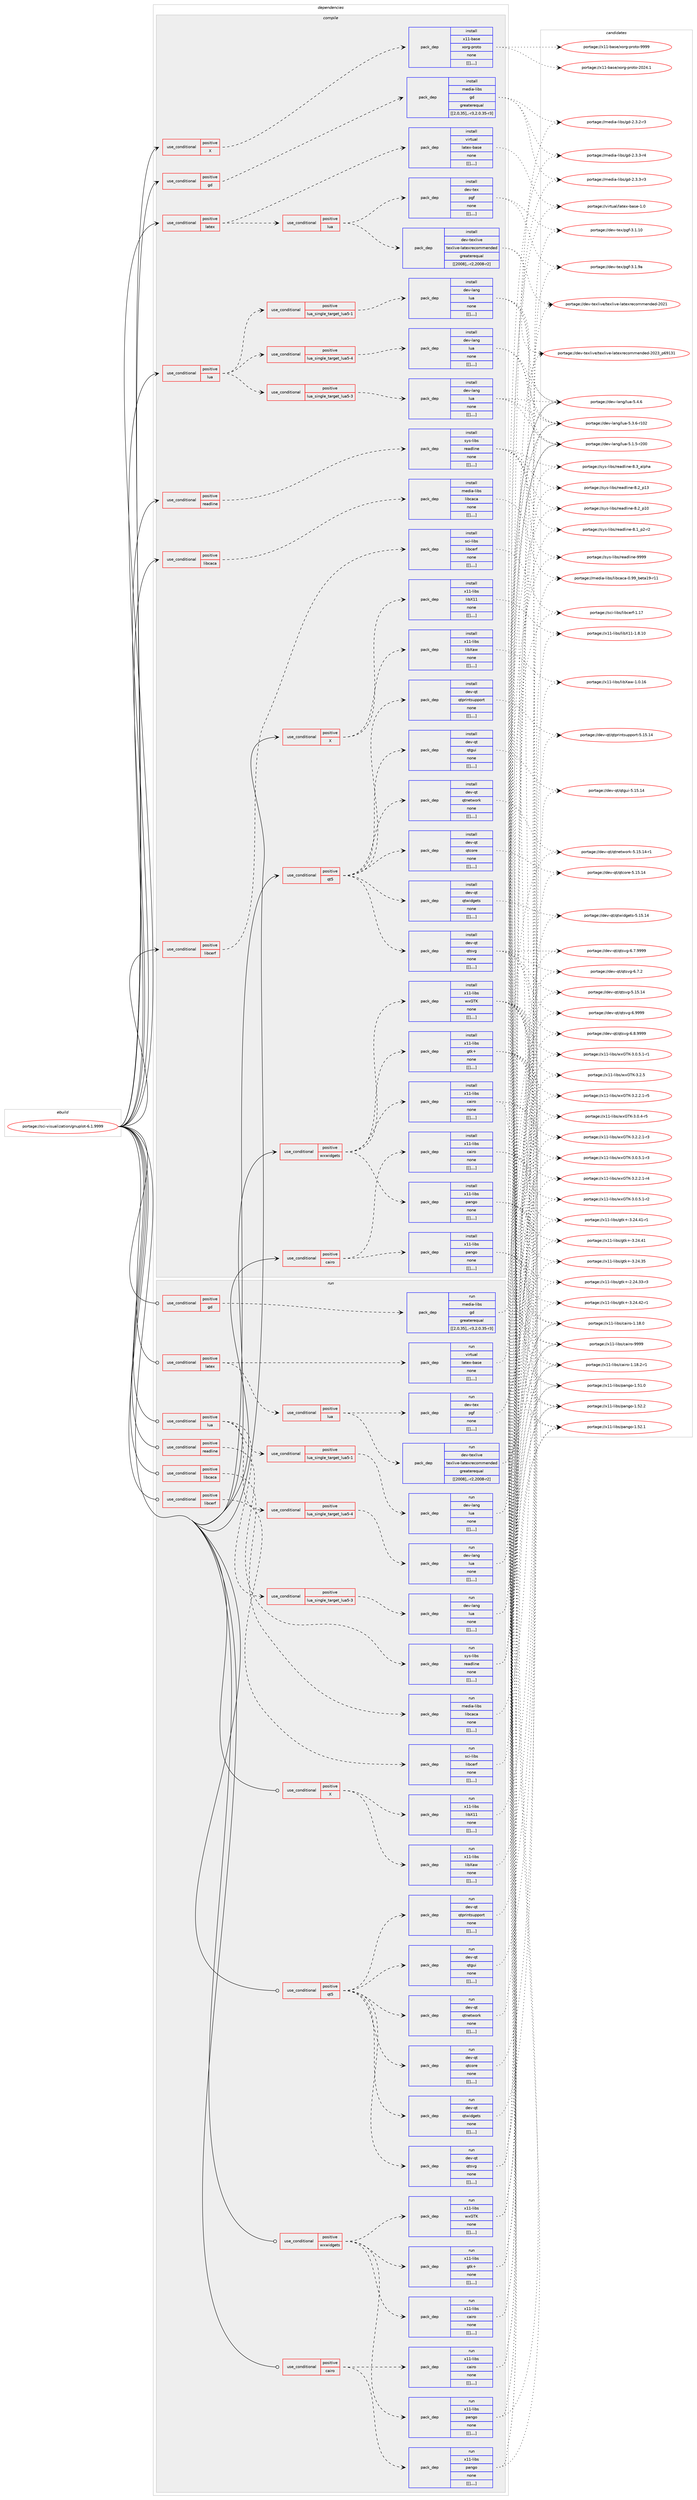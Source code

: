digraph prolog {

# *************
# Graph options
# *************

newrank=true;
concentrate=true;
compound=true;
graph [rankdir=LR,fontname=Helvetica,fontsize=10,ranksep=1.5];#, ranksep=2.5, nodesep=0.2];
edge  [arrowhead=vee];
node  [fontname=Helvetica,fontsize=10];

# **********
# The ebuild
# **********

subgraph cluster_leftcol {
color=gray;
label=<<i>ebuild</i>>;
id [label="portage://sci-visualization/gnuplot-6.1.9999", color=red, width=4, href="../sci-visualization/gnuplot-6.1.9999.svg"];
}

# ****************
# The dependencies
# ****************

subgraph cluster_midcol {
color=gray;
label=<<i>dependencies</i>>;
subgraph cluster_compile {
fillcolor="#eeeeee";
style=filled;
label=<<i>compile</i>>;
subgraph cond5518 {
dependency14896 [label=<<TABLE BORDER="0" CELLBORDER="1" CELLSPACING="0" CELLPADDING="4"><TR><TD ROWSPAN="3" CELLPADDING="10">use_conditional</TD></TR><TR><TD>positive</TD></TR><TR><TD>X</TD></TR></TABLE>>, shape=none, color=red];
subgraph pack9330 {
dependency14897 [label=<<TABLE BORDER="0" CELLBORDER="1" CELLSPACING="0" CELLPADDING="4" WIDTH="220"><TR><TD ROWSPAN="6" CELLPADDING="30">pack_dep</TD></TR><TR><TD WIDTH="110">install</TD></TR><TR><TD>x11-base</TD></TR><TR><TD>xorg-proto</TD></TR><TR><TD>none</TD></TR><TR><TD>[[],,,,]</TD></TR></TABLE>>, shape=none, color=blue];
}
dependency14896:e -> dependency14897:w [weight=20,style="dashed",arrowhead="vee"];
}
id:e -> dependency14896:w [weight=20,style="solid",arrowhead="vee"];
subgraph cond5519 {
dependency14898 [label=<<TABLE BORDER="0" CELLBORDER="1" CELLSPACING="0" CELLPADDING="4"><TR><TD ROWSPAN="3" CELLPADDING="10">use_conditional</TD></TR><TR><TD>positive</TD></TR><TR><TD>X</TD></TR></TABLE>>, shape=none, color=red];
subgraph pack9331 {
dependency14899 [label=<<TABLE BORDER="0" CELLBORDER="1" CELLSPACING="0" CELLPADDING="4" WIDTH="220"><TR><TD ROWSPAN="6" CELLPADDING="30">pack_dep</TD></TR><TR><TD WIDTH="110">install</TD></TR><TR><TD>x11-libs</TD></TR><TR><TD>libX11</TD></TR><TR><TD>none</TD></TR><TR><TD>[[],,,,]</TD></TR></TABLE>>, shape=none, color=blue];
}
dependency14898:e -> dependency14899:w [weight=20,style="dashed",arrowhead="vee"];
subgraph pack9332 {
dependency14900 [label=<<TABLE BORDER="0" CELLBORDER="1" CELLSPACING="0" CELLPADDING="4" WIDTH="220"><TR><TD ROWSPAN="6" CELLPADDING="30">pack_dep</TD></TR><TR><TD WIDTH="110">install</TD></TR><TR><TD>x11-libs</TD></TR><TR><TD>libXaw</TD></TR><TR><TD>none</TD></TR><TR><TD>[[],,,,]</TD></TR></TABLE>>, shape=none, color=blue];
}
dependency14898:e -> dependency14900:w [weight=20,style="dashed",arrowhead="vee"];
}
id:e -> dependency14898:w [weight=20,style="solid",arrowhead="vee"];
subgraph cond5520 {
dependency14901 [label=<<TABLE BORDER="0" CELLBORDER="1" CELLSPACING="0" CELLPADDING="4"><TR><TD ROWSPAN="3" CELLPADDING="10">use_conditional</TD></TR><TR><TD>positive</TD></TR><TR><TD>cairo</TD></TR></TABLE>>, shape=none, color=red];
subgraph pack9333 {
dependency14902 [label=<<TABLE BORDER="0" CELLBORDER="1" CELLSPACING="0" CELLPADDING="4" WIDTH="220"><TR><TD ROWSPAN="6" CELLPADDING="30">pack_dep</TD></TR><TR><TD WIDTH="110">install</TD></TR><TR><TD>x11-libs</TD></TR><TR><TD>cairo</TD></TR><TR><TD>none</TD></TR><TR><TD>[[],,,,]</TD></TR></TABLE>>, shape=none, color=blue];
}
dependency14901:e -> dependency14902:w [weight=20,style="dashed",arrowhead="vee"];
subgraph pack9334 {
dependency14903 [label=<<TABLE BORDER="0" CELLBORDER="1" CELLSPACING="0" CELLPADDING="4" WIDTH="220"><TR><TD ROWSPAN="6" CELLPADDING="30">pack_dep</TD></TR><TR><TD WIDTH="110">install</TD></TR><TR><TD>x11-libs</TD></TR><TR><TD>pango</TD></TR><TR><TD>none</TD></TR><TR><TD>[[],,,,]</TD></TR></TABLE>>, shape=none, color=blue];
}
dependency14901:e -> dependency14903:w [weight=20,style="dashed",arrowhead="vee"];
}
id:e -> dependency14901:w [weight=20,style="solid",arrowhead="vee"];
subgraph cond5521 {
dependency14904 [label=<<TABLE BORDER="0" CELLBORDER="1" CELLSPACING="0" CELLPADDING="4"><TR><TD ROWSPAN="3" CELLPADDING="10">use_conditional</TD></TR><TR><TD>positive</TD></TR><TR><TD>gd</TD></TR></TABLE>>, shape=none, color=red];
subgraph pack9335 {
dependency14905 [label=<<TABLE BORDER="0" CELLBORDER="1" CELLSPACING="0" CELLPADDING="4" WIDTH="220"><TR><TD ROWSPAN="6" CELLPADDING="30">pack_dep</TD></TR><TR><TD WIDTH="110">install</TD></TR><TR><TD>media-libs</TD></TR><TR><TD>gd</TD></TR><TR><TD>greaterequal</TD></TR><TR><TD>[[2,0,35],,-r3,2.0.35-r3]</TD></TR></TABLE>>, shape=none, color=blue];
}
dependency14904:e -> dependency14905:w [weight=20,style="dashed",arrowhead="vee"];
}
id:e -> dependency14904:w [weight=20,style="solid",arrowhead="vee"];
subgraph cond5522 {
dependency14906 [label=<<TABLE BORDER="0" CELLBORDER="1" CELLSPACING="0" CELLPADDING="4"><TR><TD ROWSPAN="3" CELLPADDING="10">use_conditional</TD></TR><TR><TD>positive</TD></TR><TR><TD>latex</TD></TR></TABLE>>, shape=none, color=red];
subgraph pack9336 {
dependency14907 [label=<<TABLE BORDER="0" CELLBORDER="1" CELLSPACING="0" CELLPADDING="4" WIDTH="220"><TR><TD ROWSPAN="6" CELLPADDING="30">pack_dep</TD></TR><TR><TD WIDTH="110">install</TD></TR><TR><TD>virtual</TD></TR><TR><TD>latex-base</TD></TR><TR><TD>none</TD></TR><TR><TD>[[],,,,]</TD></TR></TABLE>>, shape=none, color=blue];
}
dependency14906:e -> dependency14907:w [weight=20,style="dashed",arrowhead="vee"];
subgraph cond5523 {
dependency14908 [label=<<TABLE BORDER="0" CELLBORDER="1" CELLSPACING="0" CELLPADDING="4"><TR><TD ROWSPAN="3" CELLPADDING="10">use_conditional</TD></TR><TR><TD>positive</TD></TR><TR><TD>lua</TD></TR></TABLE>>, shape=none, color=red];
subgraph pack9337 {
dependency14909 [label=<<TABLE BORDER="0" CELLBORDER="1" CELLSPACING="0" CELLPADDING="4" WIDTH="220"><TR><TD ROWSPAN="6" CELLPADDING="30">pack_dep</TD></TR><TR><TD WIDTH="110">install</TD></TR><TR><TD>dev-tex</TD></TR><TR><TD>pgf</TD></TR><TR><TD>none</TD></TR><TR><TD>[[],,,,]</TD></TR></TABLE>>, shape=none, color=blue];
}
dependency14908:e -> dependency14909:w [weight=20,style="dashed",arrowhead="vee"];
subgraph pack9338 {
dependency14910 [label=<<TABLE BORDER="0" CELLBORDER="1" CELLSPACING="0" CELLPADDING="4" WIDTH="220"><TR><TD ROWSPAN="6" CELLPADDING="30">pack_dep</TD></TR><TR><TD WIDTH="110">install</TD></TR><TR><TD>dev-texlive</TD></TR><TR><TD>texlive-latexrecommended</TD></TR><TR><TD>greaterequal</TD></TR><TR><TD>[[2008],,-r2,2008-r2]</TD></TR></TABLE>>, shape=none, color=blue];
}
dependency14908:e -> dependency14910:w [weight=20,style="dashed",arrowhead="vee"];
}
dependency14906:e -> dependency14908:w [weight=20,style="dashed",arrowhead="vee"];
}
id:e -> dependency14906:w [weight=20,style="solid",arrowhead="vee"];
subgraph cond5524 {
dependency14911 [label=<<TABLE BORDER="0" CELLBORDER="1" CELLSPACING="0" CELLPADDING="4"><TR><TD ROWSPAN="3" CELLPADDING="10">use_conditional</TD></TR><TR><TD>positive</TD></TR><TR><TD>libcaca</TD></TR></TABLE>>, shape=none, color=red];
subgraph pack9339 {
dependency14912 [label=<<TABLE BORDER="0" CELLBORDER="1" CELLSPACING="0" CELLPADDING="4" WIDTH="220"><TR><TD ROWSPAN="6" CELLPADDING="30">pack_dep</TD></TR><TR><TD WIDTH="110">install</TD></TR><TR><TD>media-libs</TD></TR><TR><TD>libcaca</TD></TR><TR><TD>none</TD></TR><TR><TD>[[],,,,]</TD></TR></TABLE>>, shape=none, color=blue];
}
dependency14911:e -> dependency14912:w [weight=20,style="dashed",arrowhead="vee"];
}
id:e -> dependency14911:w [weight=20,style="solid",arrowhead="vee"];
subgraph cond5525 {
dependency14913 [label=<<TABLE BORDER="0" CELLBORDER="1" CELLSPACING="0" CELLPADDING="4"><TR><TD ROWSPAN="3" CELLPADDING="10">use_conditional</TD></TR><TR><TD>positive</TD></TR><TR><TD>libcerf</TD></TR></TABLE>>, shape=none, color=red];
subgraph pack9340 {
dependency14914 [label=<<TABLE BORDER="0" CELLBORDER="1" CELLSPACING="0" CELLPADDING="4" WIDTH="220"><TR><TD ROWSPAN="6" CELLPADDING="30">pack_dep</TD></TR><TR><TD WIDTH="110">install</TD></TR><TR><TD>sci-libs</TD></TR><TR><TD>libcerf</TD></TR><TR><TD>none</TD></TR><TR><TD>[[],,,,]</TD></TR></TABLE>>, shape=none, color=blue];
}
dependency14913:e -> dependency14914:w [weight=20,style="dashed",arrowhead="vee"];
}
id:e -> dependency14913:w [weight=20,style="solid",arrowhead="vee"];
subgraph cond5526 {
dependency14915 [label=<<TABLE BORDER="0" CELLBORDER="1" CELLSPACING="0" CELLPADDING="4"><TR><TD ROWSPAN="3" CELLPADDING="10">use_conditional</TD></TR><TR><TD>positive</TD></TR><TR><TD>lua</TD></TR></TABLE>>, shape=none, color=red];
subgraph cond5527 {
dependency14916 [label=<<TABLE BORDER="0" CELLBORDER="1" CELLSPACING="0" CELLPADDING="4"><TR><TD ROWSPAN="3" CELLPADDING="10">use_conditional</TD></TR><TR><TD>positive</TD></TR><TR><TD>lua_single_target_lua5-1</TD></TR></TABLE>>, shape=none, color=red];
subgraph pack9341 {
dependency14917 [label=<<TABLE BORDER="0" CELLBORDER="1" CELLSPACING="0" CELLPADDING="4" WIDTH="220"><TR><TD ROWSPAN="6" CELLPADDING="30">pack_dep</TD></TR><TR><TD WIDTH="110">install</TD></TR><TR><TD>dev-lang</TD></TR><TR><TD>lua</TD></TR><TR><TD>none</TD></TR><TR><TD>[[],,,,]</TD></TR></TABLE>>, shape=none, color=blue];
}
dependency14916:e -> dependency14917:w [weight=20,style="dashed",arrowhead="vee"];
}
dependency14915:e -> dependency14916:w [weight=20,style="dashed",arrowhead="vee"];
subgraph cond5528 {
dependency14918 [label=<<TABLE BORDER="0" CELLBORDER="1" CELLSPACING="0" CELLPADDING="4"><TR><TD ROWSPAN="3" CELLPADDING="10">use_conditional</TD></TR><TR><TD>positive</TD></TR><TR><TD>lua_single_target_lua5-3</TD></TR></TABLE>>, shape=none, color=red];
subgraph pack9342 {
dependency14919 [label=<<TABLE BORDER="0" CELLBORDER="1" CELLSPACING="0" CELLPADDING="4" WIDTH="220"><TR><TD ROWSPAN="6" CELLPADDING="30">pack_dep</TD></TR><TR><TD WIDTH="110">install</TD></TR><TR><TD>dev-lang</TD></TR><TR><TD>lua</TD></TR><TR><TD>none</TD></TR><TR><TD>[[],,,,]</TD></TR></TABLE>>, shape=none, color=blue];
}
dependency14918:e -> dependency14919:w [weight=20,style="dashed",arrowhead="vee"];
}
dependency14915:e -> dependency14918:w [weight=20,style="dashed",arrowhead="vee"];
subgraph cond5529 {
dependency14920 [label=<<TABLE BORDER="0" CELLBORDER="1" CELLSPACING="0" CELLPADDING="4"><TR><TD ROWSPAN="3" CELLPADDING="10">use_conditional</TD></TR><TR><TD>positive</TD></TR><TR><TD>lua_single_target_lua5-4</TD></TR></TABLE>>, shape=none, color=red];
subgraph pack9343 {
dependency14921 [label=<<TABLE BORDER="0" CELLBORDER="1" CELLSPACING="0" CELLPADDING="4" WIDTH="220"><TR><TD ROWSPAN="6" CELLPADDING="30">pack_dep</TD></TR><TR><TD WIDTH="110">install</TD></TR><TR><TD>dev-lang</TD></TR><TR><TD>lua</TD></TR><TR><TD>none</TD></TR><TR><TD>[[],,,,]</TD></TR></TABLE>>, shape=none, color=blue];
}
dependency14920:e -> dependency14921:w [weight=20,style="dashed",arrowhead="vee"];
}
dependency14915:e -> dependency14920:w [weight=20,style="dashed",arrowhead="vee"];
}
id:e -> dependency14915:w [weight=20,style="solid",arrowhead="vee"];
subgraph cond5530 {
dependency14922 [label=<<TABLE BORDER="0" CELLBORDER="1" CELLSPACING="0" CELLPADDING="4"><TR><TD ROWSPAN="3" CELLPADDING="10">use_conditional</TD></TR><TR><TD>positive</TD></TR><TR><TD>qt5</TD></TR></TABLE>>, shape=none, color=red];
subgraph pack9344 {
dependency14923 [label=<<TABLE BORDER="0" CELLBORDER="1" CELLSPACING="0" CELLPADDING="4" WIDTH="220"><TR><TD ROWSPAN="6" CELLPADDING="30">pack_dep</TD></TR><TR><TD WIDTH="110">install</TD></TR><TR><TD>dev-qt</TD></TR><TR><TD>qtcore</TD></TR><TR><TD>none</TD></TR><TR><TD>[[],,,,]</TD></TR></TABLE>>, shape=none, color=blue];
}
dependency14922:e -> dependency14923:w [weight=20,style="dashed",arrowhead="vee"];
subgraph pack9345 {
dependency14924 [label=<<TABLE BORDER="0" CELLBORDER="1" CELLSPACING="0" CELLPADDING="4" WIDTH="220"><TR><TD ROWSPAN="6" CELLPADDING="30">pack_dep</TD></TR><TR><TD WIDTH="110">install</TD></TR><TR><TD>dev-qt</TD></TR><TR><TD>qtgui</TD></TR><TR><TD>none</TD></TR><TR><TD>[[],,,,]</TD></TR></TABLE>>, shape=none, color=blue];
}
dependency14922:e -> dependency14924:w [weight=20,style="dashed",arrowhead="vee"];
subgraph pack9346 {
dependency14925 [label=<<TABLE BORDER="0" CELLBORDER="1" CELLSPACING="0" CELLPADDING="4" WIDTH="220"><TR><TD ROWSPAN="6" CELLPADDING="30">pack_dep</TD></TR><TR><TD WIDTH="110">install</TD></TR><TR><TD>dev-qt</TD></TR><TR><TD>qtnetwork</TD></TR><TR><TD>none</TD></TR><TR><TD>[[],,,,]</TD></TR></TABLE>>, shape=none, color=blue];
}
dependency14922:e -> dependency14925:w [weight=20,style="dashed",arrowhead="vee"];
subgraph pack9347 {
dependency14926 [label=<<TABLE BORDER="0" CELLBORDER="1" CELLSPACING="0" CELLPADDING="4" WIDTH="220"><TR><TD ROWSPAN="6" CELLPADDING="30">pack_dep</TD></TR><TR><TD WIDTH="110">install</TD></TR><TR><TD>dev-qt</TD></TR><TR><TD>qtprintsupport</TD></TR><TR><TD>none</TD></TR><TR><TD>[[],,,,]</TD></TR></TABLE>>, shape=none, color=blue];
}
dependency14922:e -> dependency14926:w [weight=20,style="dashed",arrowhead="vee"];
subgraph pack9348 {
dependency14927 [label=<<TABLE BORDER="0" CELLBORDER="1" CELLSPACING="0" CELLPADDING="4" WIDTH="220"><TR><TD ROWSPAN="6" CELLPADDING="30">pack_dep</TD></TR><TR><TD WIDTH="110">install</TD></TR><TR><TD>dev-qt</TD></TR><TR><TD>qtsvg</TD></TR><TR><TD>none</TD></TR><TR><TD>[[],,,,]</TD></TR></TABLE>>, shape=none, color=blue];
}
dependency14922:e -> dependency14927:w [weight=20,style="dashed",arrowhead="vee"];
subgraph pack9349 {
dependency14928 [label=<<TABLE BORDER="0" CELLBORDER="1" CELLSPACING="0" CELLPADDING="4" WIDTH="220"><TR><TD ROWSPAN="6" CELLPADDING="30">pack_dep</TD></TR><TR><TD WIDTH="110">install</TD></TR><TR><TD>dev-qt</TD></TR><TR><TD>qtwidgets</TD></TR><TR><TD>none</TD></TR><TR><TD>[[],,,,]</TD></TR></TABLE>>, shape=none, color=blue];
}
dependency14922:e -> dependency14928:w [weight=20,style="dashed",arrowhead="vee"];
}
id:e -> dependency14922:w [weight=20,style="solid",arrowhead="vee"];
subgraph cond5531 {
dependency14929 [label=<<TABLE BORDER="0" CELLBORDER="1" CELLSPACING="0" CELLPADDING="4"><TR><TD ROWSPAN="3" CELLPADDING="10">use_conditional</TD></TR><TR><TD>positive</TD></TR><TR><TD>readline</TD></TR></TABLE>>, shape=none, color=red];
subgraph pack9350 {
dependency14930 [label=<<TABLE BORDER="0" CELLBORDER="1" CELLSPACING="0" CELLPADDING="4" WIDTH="220"><TR><TD ROWSPAN="6" CELLPADDING="30">pack_dep</TD></TR><TR><TD WIDTH="110">install</TD></TR><TR><TD>sys-libs</TD></TR><TR><TD>readline</TD></TR><TR><TD>none</TD></TR><TR><TD>[[],,,,]</TD></TR></TABLE>>, shape=none, color=blue];
}
dependency14929:e -> dependency14930:w [weight=20,style="dashed",arrowhead="vee"];
}
id:e -> dependency14929:w [weight=20,style="solid",arrowhead="vee"];
subgraph cond5532 {
dependency14931 [label=<<TABLE BORDER="0" CELLBORDER="1" CELLSPACING="0" CELLPADDING="4"><TR><TD ROWSPAN="3" CELLPADDING="10">use_conditional</TD></TR><TR><TD>positive</TD></TR><TR><TD>wxwidgets</TD></TR></TABLE>>, shape=none, color=red];
subgraph pack9351 {
dependency14932 [label=<<TABLE BORDER="0" CELLBORDER="1" CELLSPACING="0" CELLPADDING="4" WIDTH="220"><TR><TD ROWSPAN="6" CELLPADDING="30">pack_dep</TD></TR><TR><TD WIDTH="110">install</TD></TR><TR><TD>x11-libs</TD></TR><TR><TD>wxGTK</TD></TR><TR><TD>none</TD></TR><TR><TD>[[],,,,]</TD></TR></TABLE>>, shape=none, color=blue];
}
dependency14931:e -> dependency14932:w [weight=20,style="dashed",arrowhead="vee"];
subgraph pack9352 {
dependency14933 [label=<<TABLE BORDER="0" CELLBORDER="1" CELLSPACING="0" CELLPADDING="4" WIDTH="220"><TR><TD ROWSPAN="6" CELLPADDING="30">pack_dep</TD></TR><TR><TD WIDTH="110">install</TD></TR><TR><TD>x11-libs</TD></TR><TR><TD>cairo</TD></TR><TR><TD>none</TD></TR><TR><TD>[[],,,,]</TD></TR></TABLE>>, shape=none, color=blue];
}
dependency14931:e -> dependency14933:w [weight=20,style="dashed",arrowhead="vee"];
subgraph pack9353 {
dependency14934 [label=<<TABLE BORDER="0" CELLBORDER="1" CELLSPACING="0" CELLPADDING="4" WIDTH="220"><TR><TD ROWSPAN="6" CELLPADDING="30">pack_dep</TD></TR><TR><TD WIDTH="110">install</TD></TR><TR><TD>x11-libs</TD></TR><TR><TD>pango</TD></TR><TR><TD>none</TD></TR><TR><TD>[[],,,,]</TD></TR></TABLE>>, shape=none, color=blue];
}
dependency14931:e -> dependency14934:w [weight=20,style="dashed",arrowhead="vee"];
subgraph pack9354 {
dependency14935 [label=<<TABLE BORDER="0" CELLBORDER="1" CELLSPACING="0" CELLPADDING="4" WIDTH="220"><TR><TD ROWSPAN="6" CELLPADDING="30">pack_dep</TD></TR><TR><TD WIDTH="110">install</TD></TR><TR><TD>x11-libs</TD></TR><TR><TD>gtk+</TD></TR><TR><TD>none</TD></TR><TR><TD>[[],,,,]</TD></TR></TABLE>>, shape=none, color=blue];
}
dependency14931:e -> dependency14935:w [weight=20,style="dashed",arrowhead="vee"];
}
id:e -> dependency14931:w [weight=20,style="solid",arrowhead="vee"];
}
subgraph cluster_compileandrun {
fillcolor="#eeeeee";
style=filled;
label=<<i>compile and run</i>>;
}
subgraph cluster_run {
fillcolor="#eeeeee";
style=filled;
label=<<i>run</i>>;
subgraph cond5533 {
dependency14936 [label=<<TABLE BORDER="0" CELLBORDER="1" CELLSPACING="0" CELLPADDING="4"><TR><TD ROWSPAN="3" CELLPADDING="10">use_conditional</TD></TR><TR><TD>positive</TD></TR><TR><TD>X</TD></TR></TABLE>>, shape=none, color=red];
subgraph pack9355 {
dependency14937 [label=<<TABLE BORDER="0" CELLBORDER="1" CELLSPACING="0" CELLPADDING="4" WIDTH="220"><TR><TD ROWSPAN="6" CELLPADDING="30">pack_dep</TD></TR><TR><TD WIDTH="110">run</TD></TR><TR><TD>x11-libs</TD></TR><TR><TD>libX11</TD></TR><TR><TD>none</TD></TR><TR><TD>[[],,,,]</TD></TR></TABLE>>, shape=none, color=blue];
}
dependency14936:e -> dependency14937:w [weight=20,style="dashed",arrowhead="vee"];
subgraph pack9356 {
dependency14938 [label=<<TABLE BORDER="0" CELLBORDER="1" CELLSPACING="0" CELLPADDING="4" WIDTH="220"><TR><TD ROWSPAN="6" CELLPADDING="30">pack_dep</TD></TR><TR><TD WIDTH="110">run</TD></TR><TR><TD>x11-libs</TD></TR><TR><TD>libXaw</TD></TR><TR><TD>none</TD></TR><TR><TD>[[],,,,]</TD></TR></TABLE>>, shape=none, color=blue];
}
dependency14936:e -> dependency14938:w [weight=20,style="dashed",arrowhead="vee"];
}
id:e -> dependency14936:w [weight=20,style="solid",arrowhead="odot"];
subgraph cond5534 {
dependency14939 [label=<<TABLE BORDER="0" CELLBORDER="1" CELLSPACING="0" CELLPADDING="4"><TR><TD ROWSPAN="3" CELLPADDING="10">use_conditional</TD></TR><TR><TD>positive</TD></TR><TR><TD>cairo</TD></TR></TABLE>>, shape=none, color=red];
subgraph pack9357 {
dependency14940 [label=<<TABLE BORDER="0" CELLBORDER="1" CELLSPACING="0" CELLPADDING="4" WIDTH="220"><TR><TD ROWSPAN="6" CELLPADDING="30">pack_dep</TD></TR><TR><TD WIDTH="110">run</TD></TR><TR><TD>x11-libs</TD></TR><TR><TD>cairo</TD></TR><TR><TD>none</TD></TR><TR><TD>[[],,,,]</TD></TR></TABLE>>, shape=none, color=blue];
}
dependency14939:e -> dependency14940:w [weight=20,style="dashed",arrowhead="vee"];
subgraph pack9358 {
dependency14941 [label=<<TABLE BORDER="0" CELLBORDER="1" CELLSPACING="0" CELLPADDING="4" WIDTH="220"><TR><TD ROWSPAN="6" CELLPADDING="30">pack_dep</TD></TR><TR><TD WIDTH="110">run</TD></TR><TR><TD>x11-libs</TD></TR><TR><TD>pango</TD></TR><TR><TD>none</TD></TR><TR><TD>[[],,,,]</TD></TR></TABLE>>, shape=none, color=blue];
}
dependency14939:e -> dependency14941:w [weight=20,style="dashed",arrowhead="vee"];
}
id:e -> dependency14939:w [weight=20,style="solid",arrowhead="odot"];
subgraph cond5535 {
dependency14942 [label=<<TABLE BORDER="0" CELLBORDER="1" CELLSPACING="0" CELLPADDING="4"><TR><TD ROWSPAN="3" CELLPADDING="10">use_conditional</TD></TR><TR><TD>positive</TD></TR><TR><TD>gd</TD></TR></TABLE>>, shape=none, color=red];
subgraph pack9359 {
dependency14943 [label=<<TABLE BORDER="0" CELLBORDER="1" CELLSPACING="0" CELLPADDING="4" WIDTH="220"><TR><TD ROWSPAN="6" CELLPADDING="30">pack_dep</TD></TR><TR><TD WIDTH="110">run</TD></TR><TR><TD>media-libs</TD></TR><TR><TD>gd</TD></TR><TR><TD>greaterequal</TD></TR><TR><TD>[[2,0,35],,-r3,2.0.35-r3]</TD></TR></TABLE>>, shape=none, color=blue];
}
dependency14942:e -> dependency14943:w [weight=20,style="dashed",arrowhead="vee"];
}
id:e -> dependency14942:w [weight=20,style="solid",arrowhead="odot"];
subgraph cond5536 {
dependency14944 [label=<<TABLE BORDER="0" CELLBORDER="1" CELLSPACING="0" CELLPADDING="4"><TR><TD ROWSPAN="3" CELLPADDING="10">use_conditional</TD></TR><TR><TD>positive</TD></TR><TR><TD>latex</TD></TR></TABLE>>, shape=none, color=red];
subgraph pack9360 {
dependency14945 [label=<<TABLE BORDER="0" CELLBORDER="1" CELLSPACING="0" CELLPADDING="4" WIDTH="220"><TR><TD ROWSPAN="6" CELLPADDING="30">pack_dep</TD></TR><TR><TD WIDTH="110">run</TD></TR><TR><TD>virtual</TD></TR><TR><TD>latex-base</TD></TR><TR><TD>none</TD></TR><TR><TD>[[],,,,]</TD></TR></TABLE>>, shape=none, color=blue];
}
dependency14944:e -> dependency14945:w [weight=20,style="dashed",arrowhead="vee"];
subgraph cond5537 {
dependency14946 [label=<<TABLE BORDER="0" CELLBORDER="1" CELLSPACING="0" CELLPADDING="4"><TR><TD ROWSPAN="3" CELLPADDING="10">use_conditional</TD></TR><TR><TD>positive</TD></TR><TR><TD>lua</TD></TR></TABLE>>, shape=none, color=red];
subgraph pack9361 {
dependency14947 [label=<<TABLE BORDER="0" CELLBORDER="1" CELLSPACING="0" CELLPADDING="4" WIDTH="220"><TR><TD ROWSPAN="6" CELLPADDING="30">pack_dep</TD></TR><TR><TD WIDTH="110">run</TD></TR><TR><TD>dev-tex</TD></TR><TR><TD>pgf</TD></TR><TR><TD>none</TD></TR><TR><TD>[[],,,,]</TD></TR></TABLE>>, shape=none, color=blue];
}
dependency14946:e -> dependency14947:w [weight=20,style="dashed",arrowhead="vee"];
subgraph pack9362 {
dependency14948 [label=<<TABLE BORDER="0" CELLBORDER="1" CELLSPACING="0" CELLPADDING="4" WIDTH="220"><TR><TD ROWSPAN="6" CELLPADDING="30">pack_dep</TD></TR><TR><TD WIDTH="110">run</TD></TR><TR><TD>dev-texlive</TD></TR><TR><TD>texlive-latexrecommended</TD></TR><TR><TD>greaterequal</TD></TR><TR><TD>[[2008],,-r2,2008-r2]</TD></TR></TABLE>>, shape=none, color=blue];
}
dependency14946:e -> dependency14948:w [weight=20,style="dashed",arrowhead="vee"];
}
dependency14944:e -> dependency14946:w [weight=20,style="dashed",arrowhead="vee"];
}
id:e -> dependency14944:w [weight=20,style="solid",arrowhead="odot"];
subgraph cond5538 {
dependency14949 [label=<<TABLE BORDER="0" CELLBORDER="1" CELLSPACING="0" CELLPADDING="4"><TR><TD ROWSPAN="3" CELLPADDING="10">use_conditional</TD></TR><TR><TD>positive</TD></TR><TR><TD>libcaca</TD></TR></TABLE>>, shape=none, color=red];
subgraph pack9363 {
dependency14950 [label=<<TABLE BORDER="0" CELLBORDER="1" CELLSPACING="0" CELLPADDING="4" WIDTH="220"><TR><TD ROWSPAN="6" CELLPADDING="30">pack_dep</TD></TR><TR><TD WIDTH="110">run</TD></TR><TR><TD>media-libs</TD></TR><TR><TD>libcaca</TD></TR><TR><TD>none</TD></TR><TR><TD>[[],,,,]</TD></TR></TABLE>>, shape=none, color=blue];
}
dependency14949:e -> dependency14950:w [weight=20,style="dashed",arrowhead="vee"];
}
id:e -> dependency14949:w [weight=20,style="solid",arrowhead="odot"];
subgraph cond5539 {
dependency14951 [label=<<TABLE BORDER="0" CELLBORDER="1" CELLSPACING="0" CELLPADDING="4"><TR><TD ROWSPAN="3" CELLPADDING="10">use_conditional</TD></TR><TR><TD>positive</TD></TR><TR><TD>libcerf</TD></TR></TABLE>>, shape=none, color=red];
subgraph pack9364 {
dependency14952 [label=<<TABLE BORDER="0" CELLBORDER="1" CELLSPACING="0" CELLPADDING="4" WIDTH="220"><TR><TD ROWSPAN="6" CELLPADDING="30">pack_dep</TD></TR><TR><TD WIDTH="110">run</TD></TR><TR><TD>sci-libs</TD></TR><TR><TD>libcerf</TD></TR><TR><TD>none</TD></TR><TR><TD>[[],,,,]</TD></TR></TABLE>>, shape=none, color=blue];
}
dependency14951:e -> dependency14952:w [weight=20,style="dashed",arrowhead="vee"];
}
id:e -> dependency14951:w [weight=20,style="solid",arrowhead="odot"];
subgraph cond5540 {
dependency14953 [label=<<TABLE BORDER="0" CELLBORDER="1" CELLSPACING="0" CELLPADDING="4"><TR><TD ROWSPAN="3" CELLPADDING="10">use_conditional</TD></TR><TR><TD>positive</TD></TR><TR><TD>lua</TD></TR></TABLE>>, shape=none, color=red];
subgraph cond5541 {
dependency14954 [label=<<TABLE BORDER="0" CELLBORDER="1" CELLSPACING="0" CELLPADDING="4"><TR><TD ROWSPAN="3" CELLPADDING="10">use_conditional</TD></TR><TR><TD>positive</TD></TR><TR><TD>lua_single_target_lua5-1</TD></TR></TABLE>>, shape=none, color=red];
subgraph pack9365 {
dependency14955 [label=<<TABLE BORDER="0" CELLBORDER="1" CELLSPACING="0" CELLPADDING="4" WIDTH="220"><TR><TD ROWSPAN="6" CELLPADDING="30">pack_dep</TD></TR><TR><TD WIDTH="110">run</TD></TR><TR><TD>dev-lang</TD></TR><TR><TD>lua</TD></TR><TR><TD>none</TD></TR><TR><TD>[[],,,,]</TD></TR></TABLE>>, shape=none, color=blue];
}
dependency14954:e -> dependency14955:w [weight=20,style="dashed",arrowhead="vee"];
}
dependency14953:e -> dependency14954:w [weight=20,style="dashed",arrowhead="vee"];
subgraph cond5542 {
dependency14956 [label=<<TABLE BORDER="0" CELLBORDER="1" CELLSPACING="0" CELLPADDING="4"><TR><TD ROWSPAN="3" CELLPADDING="10">use_conditional</TD></TR><TR><TD>positive</TD></TR><TR><TD>lua_single_target_lua5-3</TD></TR></TABLE>>, shape=none, color=red];
subgraph pack9366 {
dependency14957 [label=<<TABLE BORDER="0" CELLBORDER="1" CELLSPACING="0" CELLPADDING="4" WIDTH="220"><TR><TD ROWSPAN="6" CELLPADDING="30">pack_dep</TD></TR><TR><TD WIDTH="110">run</TD></TR><TR><TD>dev-lang</TD></TR><TR><TD>lua</TD></TR><TR><TD>none</TD></TR><TR><TD>[[],,,,]</TD></TR></TABLE>>, shape=none, color=blue];
}
dependency14956:e -> dependency14957:w [weight=20,style="dashed",arrowhead="vee"];
}
dependency14953:e -> dependency14956:w [weight=20,style="dashed",arrowhead="vee"];
subgraph cond5543 {
dependency14958 [label=<<TABLE BORDER="0" CELLBORDER="1" CELLSPACING="0" CELLPADDING="4"><TR><TD ROWSPAN="3" CELLPADDING="10">use_conditional</TD></TR><TR><TD>positive</TD></TR><TR><TD>lua_single_target_lua5-4</TD></TR></TABLE>>, shape=none, color=red];
subgraph pack9367 {
dependency14959 [label=<<TABLE BORDER="0" CELLBORDER="1" CELLSPACING="0" CELLPADDING="4" WIDTH="220"><TR><TD ROWSPAN="6" CELLPADDING="30">pack_dep</TD></TR><TR><TD WIDTH="110">run</TD></TR><TR><TD>dev-lang</TD></TR><TR><TD>lua</TD></TR><TR><TD>none</TD></TR><TR><TD>[[],,,,]</TD></TR></TABLE>>, shape=none, color=blue];
}
dependency14958:e -> dependency14959:w [weight=20,style="dashed",arrowhead="vee"];
}
dependency14953:e -> dependency14958:w [weight=20,style="dashed",arrowhead="vee"];
}
id:e -> dependency14953:w [weight=20,style="solid",arrowhead="odot"];
subgraph cond5544 {
dependency14960 [label=<<TABLE BORDER="0" CELLBORDER="1" CELLSPACING="0" CELLPADDING="4"><TR><TD ROWSPAN="3" CELLPADDING="10">use_conditional</TD></TR><TR><TD>positive</TD></TR><TR><TD>qt5</TD></TR></TABLE>>, shape=none, color=red];
subgraph pack9368 {
dependency14961 [label=<<TABLE BORDER="0" CELLBORDER="1" CELLSPACING="0" CELLPADDING="4" WIDTH="220"><TR><TD ROWSPAN="6" CELLPADDING="30">pack_dep</TD></TR><TR><TD WIDTH="110">run</TD></TR><TR><TD>dev-qt</TD></TR><TR><TD>qtcore</TD></TR><TR><TD>none</TD></TR><TR><TD>[[],,,,]</TD></TR></TABLE>>, shape=none, color=blue];
}
dependency14960:e -> dependency14961:w [weight=20,style="dashed",arrowhead="vee"];
subgraph pack9369 {
dependency14962 [label=<<TABLE BORDER="0" CELLBORDER="1" CELLSPACING="0" CELLPADDING="4" WIDTH="220"><TR><TD ROWSPAN="6" CELLPADDING="30">pack_dep</TD></TR><TR><TD WIDTH="110">run</TD></TR><TR><TD>dev-qt</TD></TR><TR><TD>qtgui</TD></TR><TR><TD>none</TD></TR><TR><TD>[[],,,,]</TD></TR></TABLE>>, shape=none, color=blue];
}
dependency14960:e -> dependency14962:w [weight=20,style="dashed",arrowhead="vee"];
subgraph pack9370 {
dependency14963 [label=<<TABLE BORDER="0" CELLBORDER="1" CELLSPACING="0" CELLPADDING="4" WIDTH="220"><TR><TD ROWSPAN="6" CELLPADDING="30">pack_dep</TD></TR><TR><TD WIDTH="110">run</TD></TR><TR><TD>dev-qt</TD></TR><TR><TD>qtnetwork</TD></TR><TR><TD>none</TD></TR><TR><TD>[[],,,,]</TD></TR></TABLE>>, shape=none, color=blue];
}
dependency14960:e -> dependency14963:w [weight=20,style="dashed",arrowhead="vee"];
subgraph pack9371 {
dependency14964 [label=<<TABLE BORDER="0" CELLBORDER="1" CELLSPACING="0" CELLPADDING="4" WIDTH="220"><TR><TD ROWSPAN="6" CELLPADDING="30">pack_dep</TD></TR><TR><TD WIDTH="110">run</TD></TR><TR><TD>dev-qt</TD></TR><TR><TD>qtprintsupport</TD></TR><TR><TD>none</TD></TR><TR><TD>[[],,,,]</TD></TR></TABLE>>, shape=none, color=blue];
}
dependency14960:e -> dependency14964:w [weight=20,style="dashed",arrowhead="vee"];
subgraph pack9372 {
dependency14965 [label=<<TABLE BORDER="0" CELLBORDER="1" CELLSPACING="0" CELLPADDING="4" WIDTH="220"><TR><TD ROWSPAN="6" CELLPADDING="30">pack_dep</TD></TR><TR><TD WIDTH="110">run</TD></TR><TR><TD>dev-qt</TD></TR><TR><TD>qtsvg</TD></TR><TR><TD>none</TD></TR><TR><TD>[[],,,,]</TD></TR></TABLE>>, shape=none, color=blue];
}
dependency14960:e -> dependency14965:w [weight=20,style="dashed",arrowhead="vee"];
subgraph pack9373 {
dependency14966 [label=<<TABLE BORDER="0" CELLBORDER="1" CELLSPACING="0" CELLPADDING="4" WIDTH="220"><TR><TD ROWSPAN="6" CELLPADDING="30">pack_dep</TD></TR><TR><TD WIDTH="110">run</TD></TR><TR><TD>dev-qt</TD></TR><TR><TD>qtwidgets</TD></TR><TR><TD>none</TD></TR><TR><TD>[[],,,,]</TD></TR></TABLE>>, shape=none, color=blue];
}
dependency14960:e -> dependency14966:w [weight=20,style="dashed",arrowhead="vee"];
}
id:e -> dependency14960:w [weight=20,style="solid",arrowhead="odot"];
subgraph cond5545 {
dependency14967 [label=<<TABLE BORDER="0" CELLBORDER="1" CELLSPACING="0" CELLPADDING="4"><TR><TD ROWSPAN="3" CELLPADDING="10">use_conditional</TD></TR><TR><TD>positive</TD></TR><TR><TD>readline</TD></TR></TABLE>>, shape=none, color=red];
subgraph pack9374 {
dependency14968 [label=<<TABLE BORDER="0" CELLBORDER="1" CELLSPACING="0" CELLPADDING="4" WIDTH="220"><TR><TD ROWSPAN="6" CELLPADDING="30">pack_dep</TD></TR><TR><TD WIDTH="110">run</TD></TR><TR><TD>sys-libs</TD></TR><TR><TD>readline</TD></TR><TR><TD>none</TD></TR><TR><TD>[[],,,,]</TD></TR></TABLE>>, shape=none, color=blue];
}
dependency14967:e -> dependency14968:w [weight=20,style="dashed",arrowhead="vee"];
}
id:e -> dependency14967:w [weight=20,style="solid",arrowhead="odot"];
subgraph cond5546 {
dependency14969 [label=<<TABLE BORDER="0" CELLBORDER="1" CELLSPACING="0" CELLPADDING="4"><TR><TD ROWSPAN="3" CELLPADDING="10">use_conditional</TD></TR><TR><TD>positive</TD></TR><TR><TD>wxwidgets</TD></TR></TABLE>>, shape=none, color=red];
subgraph pack9375 {
dependency14970 [label=<<TABLE BORDER="0" CELLBORDER="1" CELLSPACING="0" CELLPADDING="4" WIDTH="220"><TR><TD ROWSPAN="6" CELLPADDING="30">pack_dep</TD></TR><TR><TD WIDTH="110">run</TD></TR><TR><TD>x11-libs</TD></TR><TR><TD>wxGTK</TD></TR><TR><TD>none</TD></TR><TR><TD>[[],,,,]</TD></TR></TABLE>>, shape=none, color=blue];
}
dependency14969:e -> dependency14970:w [weight=20,style="dashed",arrowhead="vee"];
subgraph pack9376 {
dependency14971 [label=<<TABLE BORDER="0" CELLBORDER="1" CELLSPACING="0" CELLPADDING="4" WIDTH="220"><TR><TD ROWSPAN="6" CELLPADDING="30">pack_dep</TD></TR><TR><TD WIDTH="110">run</TD></TR><TR><TD>x11-libs</TD></TR><TR><TD>cairo</TD></TR><TR><TD>none</TD></TR><TR><TD>[[],,,,]</TD></TR></TABLE>>, shape=none, color=blue];
}
dependency14969:e -> dependency14971:w [weight=20,style="dashed",arrowhead="vee"];
subgraph pack9377 {
dependency14972 [label=<<TABLE BORDER="0" CELLBORDER="1" CELLSPACING="0" CELLPADDING="4" WIDTH="220"><TR><TD ROWSPAN="6" CELLPADDING="30">pack_dep</TD></TR><TR><TD WIDTH="110">run</TD></TR><TR><TD>x11-libs</TD></TR><TR><TD>pango</TD></TR><TR><TD>none</TD></TR><TR><TD>[[],,,,]</TD></TR></TABLE>>, shape=none, color=blue];
}
dependency14969:e -> dependency14972:w [weight=20,style="dashed",arrowhead="vee"];
subgraph pack9378 {
dependency14973 [label=<<TABLE BORDER="0" CELLBORDER="1" CELLSPACING="0" CELLPADDING="4" WIDTH="220"><TR><TD ROWSPAN="6" CELLPADDING="30">pack_dep</TD></TR><TR><TD WIDTH="110">run</TD></TR><TR><TD>x11-libs</TD></TR><TR><TD>gtk+</TD></TR><TR><TD>none</TD></TR><TR><TD>[[],,,,]</TD></TR></TABLE>>, shape=none, color=blue];
}
dependency14969:e -> dependency14973:w [weight=20,style="dashed",arrowhead="vee"];
}
id:e -> dependency14969:w [weight=20,style="solid",arrowhead="odot"];
}
}

# **************
# The candidates
# **************

subgraph cluster_choices {
rank=same;
color=gray;
label=<<i>candidates</i>>;

subgraph choice9330 {
color=black;
nodesep=1;
choice120494945989711510147120111114103451121141111161114557575757 [label="portage://x11-base/xorg-proto-9999", color=red, width=4,href="../x11-base/xorg-proto-9999.svg"];
choice1204949459897115101471201111141034511211411111611145504850524649 [label="portage://x11-base/xorg-proto-2024.1", color=red, width=4,href="../x11-base/xorg-proto-2024.1.svg"];
dependency14897:e -> choice120494945989711510147120111114103451121141111161114557575757:w [style=dotted,weight="100"];
dependency14897:e -> choice1204949459897115101471201111141034511211411111611145504850524649:w [style=dotted,weight="100"];
}
subgraph choice9331 {
color=black;
nodesep=1;
choice12049494510810598115471081059888494945494656464948 [label="portage://x11-libs/libX11-1.8.10", color=red, width=4,href="../x11-libs/libX11-1.8.10.svg"];
dependency14899:e -> choice12049494510810598115471081059888494945494656464948:w [style=dotted,weight="100"];
}
subgraph choice9332 {
color=black;
nodesep=1;
choice120494945108105981154710810598889711945494648464954 [label="portage://x11-libs/libXaw-1.0.16", color=red, width=4,href="../x11-libs/libXaw-1.0.16.svg"];
dependency14900:e -> choice120494945108105981154710810598889711945494648464954:w [style=dotted,weight="100"];
}
subgraph choice9333 {
color=black;
nodesep=1;
choice120494945108105981154799971051141114557575757 [label="portage://x11-libs/cairo-9999", color=red, width=4,href="../x11-libs/cairo-9999.svg"];
choice12049494510810598115479997105114111454946495646504511449 [label="portage://x11-libs/cairo-1.18.2-r1", color=red, width=4,href="../x11-libs/cairo-1.18.2-r1.svg"];
choice1204949451081059811547999710511411145494649564648 [label="portage://x11-libs/cairo-1.18.0", color=red, width=4,href="../x11-libs/cairo-1.18.0.svg"];
dependency14902:e -> choice120494945108105981154799971051141114557575757:w [style=dotted,weight="100"];
dependency14902:e -> choice12049494510810598115479997105114111454946495646504511449:w [style=dotted,weight="100"];
dependency14902:e -> choice1204949451081059811547999710511411145494649564648:w [style=dotted,weight="100"];
}
subgraph choice9334 {
color=black;
nodesep=1;
choice12049494510810598115471129711010311145494653504650 [label="portage://x11-libs/pango-1.52.2", color=red, width=4,href="../x11-libs/pango-1.52.2.svg"];
choice12049494510810598115471129711010311145494653504649 [label="portage://x11-libs/pango-1.52.1", color=red, width=4,href="../x11-libs/pango-1.52.1.svg"];
choice12049494510810598115471129711010311145494653494648 [label="portage://x11-libs/pango-1.51.0", color=red, width=4,href="../x11-libs/pango-1.51.0.svg"];
dependency14903:e -> choice12049494510810598115471129711010311145494653504650:w [style=dotted,weight="100"];
dependency14903:e -> choice12049494510810598115471129711010311145494653504649:w [style=dotted,weight="100"];
dependency14903:e -> choice12049494510810598115471129711010311145494653494648:w [style=dotted,weight="100"];
}
subgraph choice9335 {
color=black;
nodesep=1;
choice109101100105974510810598115471031004550465146514511452 [label="portage://media-libs/gd-2.3.3-r4", color=red, width=4,href="../media-libs/gd-2.3.3-r4.svg"];
choice109101100105974510810598115471031004550465146514511451 [label="portage://media-libs/gd-2.3.3-r3", color=red, width=4,href="../media-libs/gd-2.3.3-r3.svg"];
choice109101100105974510810598115471031004550465146504511451 [label="portage://media-libs/gd-2.3.2-r3", color=red, width=4,href="../media-libs/gd-2.3.2-r3.svg"];
dependency14905:e -> choice109101100105974510810598115471031004550465146514511452:w [style=dotted,weight="100"];
dependency14905:e -> choice109101100105974510810598115471031004550465146514511451:w [style=dotted,weight="100"];
dependency14905:e -> choice109101100105974510810598115471031004550465146504511451:w [style=dotted,weight="100"];
}
subgraph choice9336 {
color=black;
nodesep=1;
choice11810511411611797108471089711610112045989711510145494648 [label="portage://virtual/latex-base-1.0", color=red, width=4,href="../virtual/latex-base-1.0.svg"];
dependency14907:e -> choice11810511411611797108471089711610112045989711510145494648:w [style=dotted,weight="100"];
}
subgraph choice9337 {
color=black;
nodesep=1;
choice100101118451161011204711210310245514649464948 [label="portage://dev-tex/pgf-3.1.10", color=red, width=4,href="../dev-tex/pgf-3.1.10.svg"];
choice100101118451161011204711210310245514649465797 [label="portage://dev-tex/pgf-3.1.9a", color=red, width=4,href="../dev-tex/pgf-3.1.9a.svg"];
dependency14909:e -> choice100101118451161011204711210310245514649464948:w [style=dotted,weight="100"];
dependency14909:e -> choice100101118451161011204711210310245514649465797:w [style=dotted,weight="100"];
}
subgraph choice9338 {
color=black;
nodesep=1;
choice10010111845116101120108105118101471161011201081051181014510897116101120114101991111091091011101001011004550485051951125457495149 [label="portage://dev-texlive/texlive-latexrecommended-2023_p69131", color=red, width=4,href="../dev-texlive/texlive-latexrecommended-2023_p69131.svg"];
choice10010111845116101120108105118101471161011201081051181014510897116101120114101991111091091011101001011004550485049 [label="portage://dev-texlive/texlive-latexrecommended-2021", color=red, width=4,href="../dev-texlive/texlive-latexrecommended-2021.svg"];
dependency14910:e -> choice10010111845116101120108105118101471161011201081051181014510897116101120114101991111091091011101001011004550485051951125457495149:w [style=dotted,weight="100"];
dependency14910:e -> choice10010111845116101120108105118101471161011201081051181014510897116101120114101991111091091011101001011004550485049:w [style=dotted,weight="100"];
}
subgraph choice9339 {
color=black;
nodesep=1;
choice10910110010597451081059811547108105989997999745484657579598101116974957451144949 [label="portage://media-libs/libcaca-0.99_beta19-r11", color=red, width=4,href="../media-libs/libcaca-0.99_beta19-r11.svg"];
dependency14912:e -> choice10910110010597451081059811547108105989997999745484657579598101116974957451144949:w [style=dotted,weight="100"];
}
subgraph choice9340 {
color=black;
nodesep=1;
choice1159910545108105981154710810598991011141024549464955 [label="portage://sci-libs/libcerf-1.17", color=red, width=4,href="../sci-libs/libcerf-1.17.svg"];
dependency14914:e -> choice1159910545108105981154710810598991011141024549464955:w [style=dotted,weight="100"];
}
subgraph choice9341 {
color=black;
nodesep=1;
choice10010111845108971101034710811797455346524654 [label="portage://dev-lang/lua-5.4.6", color=red, width=4,href="../dev-lang/lua-5.4.6.svg"];
choice1001011184510897110103471081179745534651465445114494850 [label="portage://dev-lang/lua-5.3.6-r102", color=red, width=4,href="../dev-lang/lua-5.3.6-r102.svg"];
choice1001011184510897110103471081179745534649465345114504848 [label="portage://dev-lang/lua-5.1.5-r200", color=red, width=4,href="../dev-lang/lua-5.1.5-r200.svg"];
dependency14917:e -> choice10010111845108971101034710811797455346524654:w [style=dotted,weight="100"];
dependency14917:e -> choice1001011184510897110103471081179745534651465445114494850:w [style=dotted,weight="100"];
dependency14917:e -> choice1001011184510897110103471081179745534649465345114504848:w [style=dotted,weight="100"];
}
subgraph choice9342 {
color=black;
nodesep=1;
choice10010111845108971101034710811797455346524654 [label="portage://dev-lang/lua-5.4.6", color=red, width=4,href="../dev-lang/lua-5.4.6.svg"];
choice1001011184510897110103471081179745534651465445114494850 [label="portage://dev-lang/lua-5.3.6-r102", color=red, width=4,href="../dev-lang/lua-5.3.6-r102.svg"];
choice1001011184510897110103471081179745534649465345114504848 [label="portage://dev-lang/lua-5.1.5-r200", color=red, width=4,href="../dev-lang/lua-5.1.5-r200.svg"];
dependency14919:e -> choice10010111845108971101034710811797455346524654:w [style=dotted,weight="100"];
dependency14919:e -> choice1001011184510897110103471081179745534651465445114494850:w [style=dotted,weight="100"];
dependency14919:e -> choice1001011184510897110103471081179745534649465345114504848:w [style=dotted,weight="100"];
}
subgraph choice9343 {
color=black;
nodesep=1;
choice10010111845108971101034710811797455346524654 [label="portage://dev-lang/lua-5.4.6", color=red, width=4,href="../dev-lang/lua-5.4.6.svg"];
choice1001011184510897110103471081179745534651465445114494850 [label="portage://dev-lang/lua-5.3.6-r102", color=red, width=4,href="../dev-lang/lua-5.3.6-r102.svg"];
choice1001011184510897110103471081179745534649465345114504848 [label="portage://dev-lang/lua-5.1.5-r200", color=red, width=4,href="../dev-lang/lua-5.1.5-r200.svg"];
dependency14921:e -> choice10010111845108971101034710811797455346524654:w [style=dotted,weight="100"];
dependency14921:e -> choice1001011184510897110103471081179745534651465445114494850:w [style=dotted,weight="100"];
dependency14921:e -> choice1001011184510897110103471081179745534649465345114504848:w [style=dotted,weight="100"];
}
subgraph choice9344 {
color=black;
nodesep=1;
choice1001011184511311647113116991111141014553464953464952 [label="portage://dev-qt/qtcore-5.15.14", color=red, width=4,href="../dev-qt/qtcore-5.15.14.svg"];
dependency14923:e -> choice1001011184511311647113116991111141014553464953464952:w [style=dotted,weight="100"];
}
subgraph choice9345 {
color=black;
nodesep=1;
choice10010111845113116471131161031171054553464953464952 [label="portage://dev-qt/qtgui-5.15.14", color=red, width=4,href="../dev-qt/qtgui-5.15.14.svg"];
dependency14924:e -> choice10010111845113116471131161031171054553464953464952:w [style=dotted,weight="100"];
}
subgraph choice9346 {
color=black;
nodesep=1;
choice100101118451131164711311611010111611911111410745534649534649524511449 [label="portage://dev-qt/qtnetwork-5.15.14-r1", color=red, width=4,href="../dev-qt/qtnetwork-5.15.14-r1.svg"];
dependency14925:e -> choice100101118451131164711311611010111611911111410745534649534649524511449:w [style=dotted,weight="100"];
}
subgraph choice9347 {
color=black;
nodesep=1;
choice10010111845113116471131161121141051101161151171121121111141164553464953464952 [label="portage://dev-qt/qtprintsupport-5.15.14", color=red, width=4,href="../dev-qt/qtprintsupport-5.15.14.svg"];
dependency14926:e -> choice10010111845113116471131161121141051101161151171121121111141164553464953464952:w [style=dotted,weight="100"];
}
subgraph choice9348 {
color=black;
nodesep=1;
choice100101118451131164711311611511810345544657575757 [label="portage://dev-qt/qtsvg-6.9999", color=red, width=4,href="../dev-qt/qtsvg-6.9999.svg"];
choice1001011184511311647113116115118103455446564657575757 [label="portage://dev-qt/qtsvg-6.8.9999", color=red, width=4,href="../dev-qt/qtsvg-6.8.9999.svg"];
choice1001011184511311647113116115118103455446554657575757 [label="portage://dev-qt/qtsvg-6.7.9999", color=red, width=4,href="../dev-qt/qtsvg-6.7.9999.svg"];
choice1001011184511311647113116115118103455446554650 [label="portage://dev-qt/qtsvg-6.7.2", color=red, width=4,href="../dev-qt/qtsvg-6.7.2.svg"];
choice10010111845113116471131161151181034553464953464952 [label="portage://dev-qt/qtsvg-5.15.14", color=red, width=4,href="../dev-qt/qtsvg-5.15.14.svg"];
dependency14927:e -> choice100101118451131164711311611511810345544657575757:w [style=dotted,weight="100"];
dependency14927:e -> choice1001011184511311647113116115118103455446564657575757:w [style=dotted,weight="100"];
dependency14927:e -> choice1001011184511311647113116115118103455446554657575757:w [style=dotted,weight="100"];
dependency14927:e -> choice1001011184511311647113116115118103455446554650:w [style=dotted,weight="100"];
dependency14927:e -> choice10010111845113116471131161151181034553464953464952:w [style=dotted,weight="100"];
}
subgraph choice9349 {
color=black;
nodesep=1;
choice10010111845113116471131161191051001031011161154553464953464952 [label="portage://dev-qt/qtwidgets-5.15.14", color=red, width=4,href="../dev-qt/qtwidgets-5.15.14.svg"];
dependency14928:e -> choice10010111845113116471131161191051001031011161154553464953464952:w [style=dotted,weight="100"];
}
subgraph choice9350 {
color=black;
nodesep=1;
choice115121115451081059811547114101971001081051101014557575757 [label="portage://sys-libs/readline-9999", color=red, width=4,href="../sys-libs/readline-9999.svg"];
choice1151211154510810598115471141019710010810511010145564651959710811210497 [label="portage://sys-libs/readline-8.3_alpha", color=red, width=4,href="../sys-libs/readline-8.3_alpha.svg"];
choice1151211154510810598115471141019710010810511010145564650951124951 [label="portage://sys-libs/readline-8.2_p13", color=red, width=4,href="../sys-libs/readline-8.2_p13.svg"];
choice1151211154510810598115471141019710010810511010145564650951124948 [label="portage://sys-libs/readline-8.2_p10", color=red, width=4,href="../sys-libs/readline-8.2_p10.svg"];
choice115121115451081059811547114101971001081051101014556464995112504511450 [label="portage://sys-libs/readline-8.1_p2-r2", color=red, width=4,href="../sys-libs/readline-8.1_p2-r2.svg"];
dependency14930:e -> choice115121115451081059811547114101971001081051101014557575757:w [style=dotted,weight="100"];
dependency14930:e -> choice1151211154510810598115471141019710010810511010145564651959710811210497:w [style=dotted,weight="100"];
dependency14930:e -> choice1151211154510810598115471141019710010810511010145564650951124951:w [style=dotted,weight="100"];
dependency14930:e -> choice1151211154510810598115471141019710010810511010145564650951124948:w [style=dotted,weight="100"];
dependency14930:e -> choice115121115451081059811547114101971001081051101014556464995112504511450:w [style=dotted,weight="100"];
}
subgraph choice9351 {
color=black;
nodesep=1;
choice1204949451081059811547119120718475455146504653 [label="portage://x11-libs/wxGTK-3.2.5", color=red, width=4,href="../x11-libs/wxGTK-3.2.5.svg"];
choice120494945108105981154711912071847545514650465046494511453 [label="portage://x11-libs/wxGTK-3.2.2.1-r5", color=red, width=4,href="../x11-libs/wxGTK-3.2.2.1-r5.svg"];
choice120494945108105981154711912071847545514650465046494511452 [label="portage://x11-libs/wxGTK-3.2.2.1-r4", color=red, width=4,href="../x11-libs/wxGTK-3.2.2.1-r4.svg"];
choice120494945108105981154711912071847545514650465046494511451 [label="portage://x11-libs/wxGTK-3.2.2.1-r3", color=red, width=4,href="../x11-libs/wxGTK-3.2.2.1-r3.svg"];
choice120494945108105981154711912071847545514648465346494511451 [label="portage://x11-libs/wxGTK-3.0.5.1-r3", color=red, width=4,href="../x11-libs/wxGTK-3.0.5.1-r3.svg"];
choice120494945108105981154711912071847545514648465346494511450 [label="portage://x11-libs/wxGTK-3.0.5.1-r2", color=red, width=4,href="../x11-libs/wxGTK-3.0.5.1-r2.svg"];
choice120494945108105981154711912071847545514648465346494511449 [label="portage://x11-libs/wxGTK-3.0.5.1-r1", color=red, width=4,href="../x11-libs/wxGTK-3.0.5.1-r1.svg"];
choice12049494510810598115471191207184754551464846524511453 [label="portage://x11-libs/wxGTK-3.0.4-r5", color=red, width=4,href="../x11-libs/wxGTK-3.0.4-r5.svg"];
dependency14932:e -> choice1204949451081059811547119120718475455146504653:w [style=dotted,weight="100"];
dependency14932:e -> choice120494945108105981154711912071847545514650465046494511453:w [style=dotted,weight="100"];
dependency14932:e -> choice120494945108105981154711912071847545514650465046494511452:w [style=dotted,weight="100"];
dependency14932:e -> choice120494945108105981154711912071847545514650465046494511451:w [style=dotted,weight="100"];
dependency14932:e -> choice120494945108105981154711912071847545514648465346494511451:w [style=dotted,weight="100"];
dependency14932:e -> choice120494945108105981154711912071847545514648465346494511450:w [style=dotted,weight="100"];
dependency14932:e -> choice120494945108105981154711912071847545514648465346494511449:w [style=dotted,weight="100"];
dependency14932:e -> choice12049494510810598115471191207184754551464846524511453:w [style=dotted,weight="100"];
}
subgraph choice9352 {
color=black;
nodesep=1;
choice120494945108105981154799971051141114557575757 [label="portage://x11-libs/cairo-9999", color=red, width=4,href="../x11-libs/cairo-9999.svg"];
choice12049494510810598115479997105114111454946495646504511449 [label="portage://x11-libs/cairo-1.18.2-r1", color=red, width=4,href="../x11-libs/cairo-1.18.2-r1.svg"];
choice1204949451081059811547999710511411145494649564648 [label="portage://x11-libs/cairo-1.18.0", color=red, width=4,href="../x11-libs/cairo-1.18.0.svg"];
dependency14933:e -> choice120494945108105981154799971051141114557575757:w [style=dotted,weight="100"];
dependency14933:e -> choice12049494510810598115479997105114111454946495646504511449:w [style=dotted,weight="100"];
dependency14933:e -> choice1204949451081059811547999710511411145494649564648:w [style=dotted,weight="100"];
}
subgraph choice9353 {
color=black;
nodesep=1;
choice12049494510810598115471129711010311145494653504650 [label="portage://x11-libs/pango-1.52.2", color=red, width=4,href="../x11-libs/pango-1.52.2.svg"];
choice12049494510810598115471129711010311145494653504649 [label="portage://x11-libs/pango-1.52.1", color=red, width=4,href="../x11-libs/pango-1.52.1.svg"];
choice12049494510810598115471129711010311145494653494648 [label="portage://x11-libs/pango-1.51.0", color=red, width=4,href="../x11-libs/pango-1.51.0.svg"];
dependency14934:e -> choice12049494510810598115471129711010311145494653504650:w [style=dotted,weight="100"];
dependency14934:e -> choice12049494510810598115471129711010311145494653504649:w [style=dotted,weight="100"];
dependency14934:e -> choice12049494510810598115471129711010311145494653494648:w [style=dotted,weight="100"];
}
subgraph choice9354 {
color=black;
nodesep=1;
choice12049494510810598115471031161074345514650524652504511449 [label="portage://x11-libs/gtk+-3.24.42-r1", color=red, width=4,href="../x11-libs/gtk+-3.24.42-r1.svg"];
choice12049494510810598115471031161074345514650524652494511449 [label="portage://x11-libs/gtk+-3.24.41-r1", color=red, width=4,href="../x11-libs/gtk+-3.24.41-r1.svg"];
choice1204949451081059811547103116107434551465052465249 [label="portage://x11-libs/gtk+-3.24.41", color=red, width=4,href="../x11-libs/gtk+-3.24.41.svg"];
choice1204949451081059811547103116107434551465052465153 [label="portage://x11-libs/gtk+-3.24.35", color=red, width=4,href="../x11-libs/gtk+-3.24.35.svg"];
choice12049494510810598115471031161074345504650524651514511451 [label="portage://x11-libs/gtk+-2.24.33-r3", color=red, width=4,href="../x11-libs/gtk+-2.24.33-r3.svg"];
dependency14935:e -> choice12049494510810598115471031161074345514650524652504511449:w [style=dotted,weight="100"];
dependency14935:e -> choice12049494510810598115471031161074345514650524652494511449:w [style=dotted,weight="100"];
dependency14935:e -> choice1204949451081059811547103116107434551465052465249:w [style=dotted,weight="100"];
dependency14935:e -> choice1204949451081059811547103116107434551465052465153:w [style=dotted,weight="100"];
dependency14935:e -> choice12049494510810598115471031161074345504650524651514511451:w [style=dotted,weight="100"];
}
subgraph choice9355 {
color=black;
nodesep=1;
choice12049494510810598115471081059888494945494656464948 [label="portage://x11-libs/libX11-1.8.10", color=red, width=4,href="../x11-libs/libX11-1.8.10.svg"];
dependency14937:e -> choice12049494510810598115471081059888494945494656464948:w [style=dotted,weight="100"];
}
subgraph choice9356 {
color=black;
nodesep=1;
choice120494945108105981154710810598889711945494648464954 [label="portage://x11-libs/libXaw-1.0.16", color=red, width=4,href="../x11-libs/libXaw-1.0.16.svg"];
dependency14938:e -> choice120494945108105981154710810598889711945494648464954:w [style=dotted,weight="100"];
}
subgraph choice9357 {
color=black;
nodesep=1;
choice120494945108105981154799971051141114557575757 [label="portage://x11-libs/cairo-9999", color=red, width=4,href="../x11-libs/cairo-9999.svg"];
choice12049494510810598115479997105114111454946495646504511449 [label="portage://x11-libs/cairo-1.18.2-r1", color=red, width=4,href="../x11-libs/cairo-1.18.2-r1.svg"];
choice1204949451081059811547999710511411145494649564648 [label="portage://x11-libs/cairo-1.18.0", color=red, width=4,href="../x11-libs/cairo-1.18.0.svg"];
dependency14940:e -> choice120494945108105981154799971051141114557575757:w [style=dotted,weight="100"];
dependency14940:e -> choice12049494510810598115479997105114111454946495646504511449:w [style=dotted,weight="100"];
dependency14940:e -> choice1204949451081059811547999710511411145494649564648:w [style=dotted,weight="100"];
}
subgraph choice9358 {
color=black;
nodesep=1;
choice12049494510810598115471129711010311145494653504650 [label="portage://x11-libs/pango-1.52.2", color=red, width=4,href="../x11-libs/pango-1.52.2.svg"];
choice12049494510810598115471129711010311145494653504649 [label="portage://x11-libs/pango-1.52.1", color=red, width=4,href="../x11-libs/pango-1.52.1.svg"];
choice12049494510810598115471129711010311145494653494648 [label="portage://x11-libs/pango-1.51.0", color=red, width=4,href="../x11-libs/pango-1.51.0.svg"];
dependency14941:e -> choice12049494510810598115471129711010311145494653504650:w [style=dotted,weight="100"];
dependency14941:e -> choice12049494510810598115471129711010311145494653504649:w [style=dotted,weight="100"];
dependency14941:e -> choice12049494510810598115471129711010311145494653494648:w [style=dotted,weight="100"];
}
subgraph choice9359 {
color=black;
nodesep=1;
choice109101100105974510810598115471031004550465146514511452 [label="portage://media-libs/gd-2.3.3-r4", color=red, width=4,href="../media-libs/gd-2.3.3-r4.svg"];
choice109101100105974510810598115471031004550465146514511451 [label="portage://media-libs/gd-2.3.3-r3", color=red, width=4,href="../media-libs/gd-2.3.3-r3.svg"];
choice109101100105974510810598115471031004550465146504511451 [label="portage://media-libs/gd-2.3.2-r3", color=red, width=4,href="../media-libs/gd-2.3.2-r3.svg"];
dependency14943:e -> choice109101100105974510810598115471031004550465146514511452:w [style=dotted,weight="100"];
dependency14943:e -> choice109101100105974510810598115471031004550465146514511451:w [style=dotted,weight="100"];
dependency14943:e -> choice109101100105974510810598115471031004550465146504511451:w [style=dotted,weight="100"];
}
subgraph choice9360 {
color=black;
nodesep=1;
choice11810511411611797108471089711610112045989711510145494648 [label="portage://virtual/latex-base-1.0", color=red, width=4,href="../virtual/latex-base-1.0.svg"];
dependency14945:e -> choice11810511411611797108471089711610112045989711510145494648:w [style=dotted,weight="100"];
}
subgraph choice9361 {
color=black;
nodesep=1;
choice100101118451161011204711210310245514649464948 [label="portage://dev-tex/pgf-3.1.10", color=red, width=4,href="../dev-tex/pgf-3.1.10.svg"];
choice100101118451161011204711210310245514649465797 [label="portage://dev-tex/pgf-3.1.9a", color=red, width=4,href="../dev-tex/pgf-3.1.9a.svg"];
dependency14947:e -> choice100101118451161011204711210310245514649464948:w [style=dotted,weight="100"];
dependency14947:e -> choice100101118451161011204711210310245514649465797:w [style=dotted,weight="100"];
}
subgraph choice9362 {
color=black;
nodesep=1;
choice10010111845116101120108105118101471161011201081051181014510897116101120114101991111091091011101001011004550485051951125457495149 [label="portage://dev-texlive/texlive-latexrecommended-2023_p69131", color=red, width=4,href="../dev-texlive/texlive-latexrecommended-2023_p69131.svg"];
choice10010111845116101120108105118101471161011201081051181014510897116101120114101991111091091011101001011004550485049 [label="portage://dev-texlive/texlive-latexrecommended-2021", color=red, width=4,href="../dev-texlive/texlive-latexrecommended-2021.svg"];
dependency14948:e -> choice10010111845116101120108105118101471161011201081051181014510897116101120114101991111091091011101001011004550485051951125457495149:w [style=dotted,weight="100"];
dependency14948:e -> choice10010111845116101120108105118101471161011201081051181014510897116101120114101991111091091011101001011004550485049:w [style=dotted,weight="100"];
}
subgraph choice9363 {
color=black;
nodesep=1;
choice10910110010597451081059811547108105989997999745484657579598101116974957451144949 [label="portage://media-libs/libcaca-0.99_beta19-r11", color=red, width=4,href="../media-libs/libcaca-0.99_beta19-r11.svg"];
dependency14950:e -> choice10910110010597451081059811547108105989997999745484657579598101116974957451144949:w [style=dotted,weight="100"];
}
subgraph choice9364 {
color=black;
nodesep=1;
choice1159910545108105981154710810598991011141024549464955 [label="portage://sci-libs/libcerf-1.17", color=red, width=4,href="../sci-libs/libcerf-1.17.svg"];
dependency14952:e -> choice1159910545108105981154710810598991011141024549464955:w [style=dotted,weight="100"];
}
subgraph choice9365 {
color=black;
nodesep=1;
choice10010111845108971101034710811797455346524654 [label="portage://dev-lang/lua-5.4.6", color=red, width=4,href="../dev-lang/lua-5.4.6.svg"];
choice1001011184510897110103471081179745534651465445114494850 [label="portage://dev-lang/lua-5.3.6-r102", color=red, width=4,href="../dev-lang/lua-5.3.6-r102.svg"];
choice1001011184510897110103471081179745534649465345114504848 [label="portage://dev-lang/lua-5.1.5-r200", color=red, width=4,href="../dev-lang/lua-5.1.5-r200.svg"];
dependency14955:e -> choice10010111845108971101034710811797455346524654:w [style=dotted,weight="100"];
dependency14955:e -> choice1001011184510897110103471081179745534651465445114494850:w [style=dotted,weight="100"];
dependency14955:e -> choice1001011184510897110103471081179745534649465345114504848:w [style=dotted,weight="100"];
}
subgraph choice9366 {
color=black;
nodesep=1;
choice10010111845108971101034710811797455346524654 [label="portage://dev-lang/lua-5.4.6", color=red, width=4,href="../dev-lang/lua-5.4.6.svg"];
choice1001011184510897110103471081179745534651465445114494850 [label="portage://dev-lang/lua-5.3.6-r102", color=red, width=4,href="../dev-lang/lua-5.3.6-r102.svg"];
choice1001011184510897110103471081179745534649465345114504848 [label="portage://dev-lang/lua-5.1.5-r200", color=red, width=4,href="../dev-lang/lua-5.1.5-r200.svg"];
dependency14957:e -> choice10010111845108971101034710811797455346524654:w [style=dotted,weight="100"];
dependency14957:e -> choice1001011184510897110103471081179745534651465445114494850:w [style=dotted,weight="100"];
dependency14957:e -> choice1001011184510897110103471081179745534649465345114504848:w [style=dotted,weight="100"];
}
subgraph choice9367 {
color=black;
nodesep=1;
choice10010111845108971101034710811797455346524654 [label="portage://dev-lang/lua-5.4.6", color=red, width=4,href="../dev-lang/lua-5.4.6.svg"];
choice1001011184510897110103471081179745534651465445114494850 [label="portage://dev-lang/lua-5.3.6-r102", color=red, width=4,href="../dev-lang/lua-5.3.6-r102.svg"];
choice1001011184510897110103471081179745534649465345114504848 [label="portage://dev-lang/lua-5.1.5-r200", color=red, width=4,href="../dev-lang/lua-5.1.5-r200.svg"];
dependency14959:e -> choice10010111845108971101034710811797455346524654:w [style=dotted,weight="100"];
dependency14959:e -> choice1001011184510897110103471081179745534651465445114494850:w [style=dotted,weight="100"];
dependency14959:e -> choice1001011184510897110103471081179745534649465345114504848:w [style=dotted,weight="100"];
}
subgraph choice9368 {
color=black;
nodesep=1;
choice1001011184511311647113116991111141014553464953464952 [label="portage://dev-qt/qtcore-5.15.14", color=red, width=4,href="../dev-qt/qtcore-5.15.14.svg"];
dependency14961:e -> choice1001011184511311647113116991111141014553464953464952:w [style=dotted,weight="100"];
}
subgraph choice9369 {
color=black;
nodesep=1;
choice10010111845113116471131161031171054553464953464952 [label="portage://dev-qt/qtgui-5.15.14", color=red, width=4,href="../dev-qt/qtgui-5.15.14.svg"];
dependency14962:e -> choice10010111845113116471131161031171054553464953464952:w [style=dotted,weight="100"];
}
subgraph choice9370 {
color=black;
nodesep=1;
choice100101118451131164711311611010111611911111410745534649534649524511449 [label="portage://dev-qt/qtnetwork-5.15.14-r1", color=red, width=4,href="../dev-qt/qtnetwork-5.15.14-r1.svg"];
dependency14963:e -> choice100101118451131164711311611010111611911111410745534649534649524511449:w [style=dotted,weight="100"];
}
subgraph choice9371 {
color=black;
nodesep=1;
choice10010111845113116471131161121141051101161151171121121111141164553464953464952 [label="portage://dev-qt/qtprintsupport-5.15.14", color=red, width=4,href="../dev-qt/qtprintsupport-5.15.14.svg"];
dependency14964:e -> choice10010111845113116471131161121141051101161151171121121111141164553464953464952:w [style=dotted,weight="100"];
}
subgraph choice9372 {
color=black;
nodesep=1;
choice100101118451131164711311611511810345544657575757 [label="portage://dev-qt/qtsvg-6.9999", color=red, width=4,href="../dev-qt/qtsvg-6.9999.svg"];
choice1001011184511311647113116115118103455446564657575757 [label="portage://dev-qt/qtsvg-6.8.9999", color=red, width=4,href="../dev-qt/qtsvg-6.8.9999.svg"];
choice1001011184511311647113116115118103455446554657575757 [label="portage://dev-qt/qtsvg-6.7.9999", color=red, width=4,href="../dev-qt/qtsvg-6.7.9999.svg"];
choice1001011184511311647113116115118103455446554650 [label="portage://dev-qt/qtsvg-6.7.2", color=red, width=4,href="../dev-qt/qtsvg-6.7.2.svg"];
choice10010111845113116471131161151181034553464953464952 [label="portage://dev-qt/qtsvg-5.15.14", color=red, width=4,href="../dev-qt/qtsvg-5.15.14.svg"];
dependency14965:e -> choice100101118451131164711311611511810345544657575757:w [style=dotted,weight="100"];
dependency14965:e -> choice1001011184511311647113116115118103455446564657575757:w [style=dotted,weight="100"];
dependency14965:e -> choice1001011184511311647113116115118103455446554657575757:w [style=dotted,weight="100"];
dependency14965:e -> choice1001011184511311647113116115118103455446554650:w [style=dotted,weight="100"];
dependency14965:e -> choice10010111845113116471131161151181034553464953464952:w [style=dotted,weight="100"];
}
subgraph choice9373 {
color=black;
nodesep=1;
choice10010111845113116471131161191051001031011161154553464953464952 [label="portage://dev-qt/qtwidgets-5.15.14", color=red, width=4,href="../dev-qt/qtwidgets-5.15.14.svg"];
dependency14966:e -> choice10010111845113116471131161191051001031011161154553464953464952:w [style=dotted,weight="100"];
}
subgraph choice9374 {
color=black;
nodesep=1;
choice115121115451081059811547114101971001081051101014557575757 [label="portage://sys-libs/readline-9999", color=red, width=4,href="../sys-libs/readline-9999.svg"];
choice1151211154510810598115471141019710010810511010145564651959710811210497 [label="portage://sys-libs/readline-8.3_alpha", color=red, width=4,href="../sys-libs/readline-8.3_alpha.svg"];
choice1151211154510810598115471141019710010810511010145564650951124951 [label="portage://sys-libs/readline-8.2_p13", color=red, width=4,href="../sys-libs/readline-8.2_p13.svg"];
choice1151211154510810598115471141019710010810511010145564650951124948 [label="portage://sys-libs/readline-8.2_p10", color=red, width=4,href="../sys-libs/readline-8.2_p10.svg"];
choice115121115451081059811547114101971001081051101014556464995112504511450 [label="portage://sys-libs/readline-8.1_p2-r2", color=red, width=4,href="../sys-libs/readline-8.1_p2-r2.svg"];
dependency14968:e -> choice115121115451081059811547114101971001081051101014557575757:w [style=dotted,weight="100"];
dependency14968:e -> choice1151211154510810598115471141019710010810511010145564651959710811210497:w [style=dotted,weight="100"];
dependency14968:e -> choice1151211154510810598115471141019710010810511010145564650951124951:w [style=dotted,weight="100"];
dependency14968:e -> choice1151211154510810598115471141019710010810511010145564650951124948:w [style=dotted,weight="100"];
dependency14968:e -> choice115121115451081059811547114101971001081051101014556464995112504511450:w [style=dotted,weight="100"];
}
subgraph choice9375 {
color=black;
nodesep=1;
choice1204949451081059811547119120718475455146504653 [label="portage://x11-libs/wxGTK-3.2.5", color=red, width=4,href="../x11-libs/wxGTK-3.2.5.svg"];
choice120494945108105981154711912071847545514650465046494511453 [label="portage://x11-libs/wxGTK-3.2.2.1-r5", color=red, width=4,href="../x11-libs/wxGTK-3.2.2.1-r5.svg"];
choice120494945108105981154711912071847545514650465046494511452 [label="portage://x11-libs/wxGTK-3.2.2.1-r4", color=red, width=4,href="../x11-libs/wxGTK-3.2.2.1-r4.svg"];
choice120494945108105981154711912071847545514650465046494511451 [label="portage://x11-libs/wxGTK-3.2.2.1-r3", color=red, width=4,href="../x11-libs/wxGTK-3.2.2.1-r3.svg"];
choice120494945108105981154711912071847545514648465346494511451 [label="portage://x11-libs/wxGTK-3.0.5.1-r3", color=red, width=4,href="../x11-libs/wxGTK-3.0.5.1-r3.svg"];
choice120494945108105981154711912071847545514648465346494511450 [label="portage://x11-libs/wxGTK-3.0.5.1-r2", color=red, width=4,href="../x11-libs/wxGTK-3.0.5.1-r2.svg"];
choice120494945108105981154711912071847545514648465346494511449 [label="portage://x11-libs/wxGTK-3.0.5.1-r1", color=red, width=4,href="../x11-libs/wxGTK-3.0.5.1-r1.svg"];
choice12049494510810598115471191207184754551464846524511453 [label="portage://x11-libs/wxGTK-3.0.4-r5", color=red, width=4,href="../x11-libs/wxGTK-3.0.4-r5.svg"];
dependency14970:e -> choice1204949451081059811547119120718475455146504653:w [style=dotted,weight="100"];
dependency14970:e -> choice120494945108105981154711912071847545514650465046494511453:w [style=dotted,weight="100"];
dependency14970:e -> choice120494945108105981154711912071847545514650465046494511452:w [style=dotted,weight="100"];
dependency14970:e -> choice120494945108105981154711912071847545514650465046494511451:w [style=dotted,weight="100"];
dependency14970:e -> choice120494945108105981154711912071847545514648465346494511451:w [style=dotted,weight="100"];
dependency14970:e -> choice120494945108105981154711912071847545514648465346494511450:w [style=dotted,weight="100"];
dependency14970:e -> choice120494945108105981154711912071847545514648465346494511449:w [style=dotted,weight="100"];
dependency14970:e -> choice12049494510810598115471191207184754551464846524511453:w [style=dotted,weight="100"];
}
subgraph choice9376 {
color=black;
nodesep=1;
choice120494945108105981154799971051141114557575757 [label="portage://x11-libs/cairo-9999", color=red, width=4,href="../x11-libs/cairo-9999.svg"];
choice12049494510810598115479997105114111454946495646504511449 [label="portage://x11-libs/cairo-1.18.2-r1", color=red, width=4,href="../x11-libs/cairo-1.18.2-r1.svg"];
choice1204949451081059811547999710511411145494649564648 [label="portage://x11-libs/cairo-1.18.0", color=red, width=4,href="../x11-libs/cairo-1.18.0.svg"];
dependency14971:e -> choice120494945108105981154799971051141114557575757:w [style=dotted,weight="100"];
dependency14971:e -> choice12049494510810598115479997105114111454946495646504511449:w [style=dotted,weight="100"];
dependency14971:e -> choice1204949451081059811547999710511411145494649564648:w [style=dotted,weight="100"];
}
subgraph choice9377 {
color=black;
nodesep=1;
choice12049494510810598115471129711010311145494653504650 [label="portage://x11-libs/pango-1.52.2", color=red, width=4,href="../x11-libs/pango-1.52.2.svg"];
choice12049494510810598115471129711010311145494653504649 [label="portage://x11-libs/pango-1.52.1", color=red, width=4,href="../x11-libs/pango-1.52.1.svg"];
choice12049494510810598115471129711010311145494653494648 [label="portage://x11-libs/pango-1.51.0", color=red, width=4,href="../x11-libs/pango-1.51.0.svg"];
dependency14972:e -> choice12049494510810598115471129711010311145494653504650:w [style=dotted,weight="100"];
dependency14972:e -> choice12049494510810598115471129711010311145494653504649:w [style=dotted,weight="100"];
dependency14972:e -> choice12049494510810598115471129711010311145494653494648:w [style=dotted,weight="100"];
}
subgraph choice9378 {
color=black;
nodesep=1;
choice12049494510810598115471031161074345514650524652504511449 [label="portage://x11-libs/gtk+-3.24.42-r1", color=red, width=4,href="../x11-libs/gtk+-3.24.42-r1.svg"];
choice12049494510810598115471031161074345514650524652494511449 [label="portage://x11-libs/gtk+-3.24.41-r1", color=red, width=4,href="../x11-libs/gtk+-3.24.41-r1.svg"];
choice1204949451081059811547103116107434551465052465249 [label="portage://x11-libs/gtk+-3.24.41", color=red, width=4,href="../x11-libs/gtk+-3.24.41.svg"];
choice1204949451081059811547103116107434551465052465153 [label="portage://x11-libs/gtk+-3.24.35", color=red, width=4,href="../x11-libs/gtk+-3.24.35.svg"];
choice12049494510810598115471031161074345504650524651514511451 [label="portage://x11-libs/gtk+-2.24.33-r3", color=red, width=4,href="../x11-libs/gtk+-2.24.33-r3.svg"];
dependency14973:e -> choice12049494510810598115471031161074345514650524652504511449:w [style=dotted,weight="100"];
dependency14973:e -> choice12049494510810598115471031161074345514650524652494511449:w [style=dotted,weight="100"];
dependency14973:e -> choice1204949451081059811547103116107434551465052465249:w [style=dotted,weight="100"];
dependency14973:e -> choice1204949451081059811547103116107434551465052465153:w [style=dotted,weight="100"];
dependency14973:e -> choice12049494510810598115471031161074345504650524651514511451:w [style=dotted,weight="100"];
}
}

}
